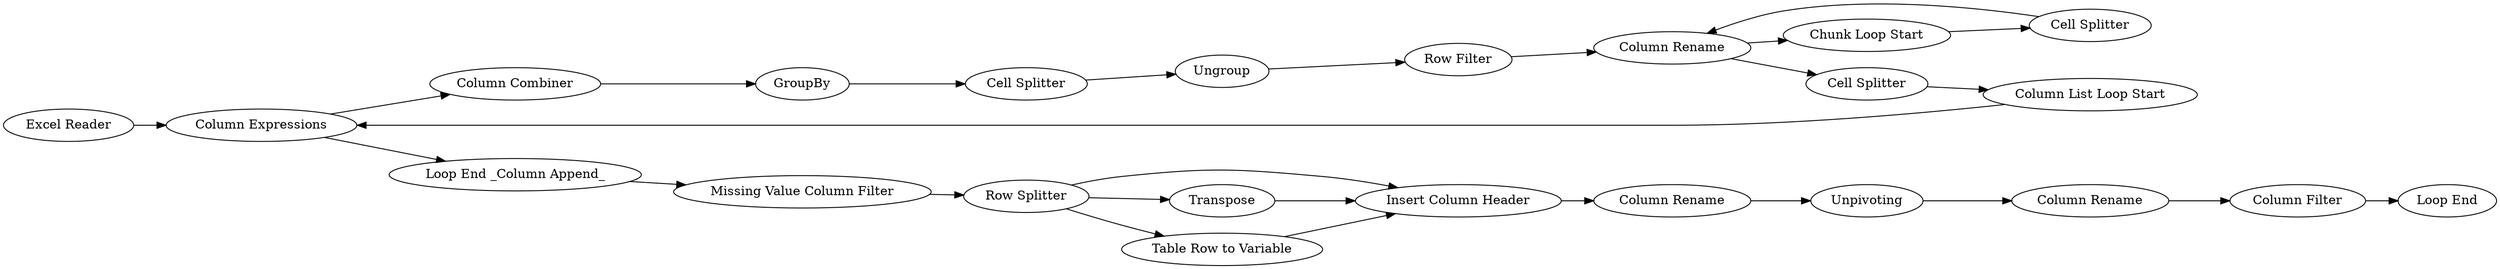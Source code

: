 digraph {
	10 [label="Excel Reader"]
	15 [label="Cell Splitter"]
	18 [label="Chunk Loop Start"]
	20 [label=Ungroup]
	21 [label="Cell Splitter"]
	6 [label="Column Expressions"]
	11 [label="Column Combiner"]
	12 [label=GroupBy]
	13 [label="Cell Splitter"]
	14 [label=Ungroup]
	19 [label="Row Filter"]
	20 [label="Column Rename"]
	27 [label=Unpivoting]
	29 [label="Loop End"]
	3 [label="Column List Loop Start"]
	6 [label="Column Expressions"]
	7 [label="Loop End _Column Append_"]
	34 [label="Missing Value Column Filter"]
	36 [label="Column Filter"]
	23 [label="Insert Column Header"]
	25 [label=Transpose]
	26 [label="Row Splitter"]
	33 [label="Table Row to Variable"]
	35 [label="Column Rename"]
	38 [label="Column Rename"]
	6 -> 11
	11 -> 12
	12 -> 13
	13 -> 14
	14 -> 19
	19 -> 20
	3 -> 6
	6 -> 7
	7 -> 34
	23 -> 35
	25 -> 23
	26 -> 25
	26 -> 33
	26 -> 23
	33 -> 23
	10 -> 6
	15 -> 20
	18 -> 15
	20 -> 21
	21 -> 3
	20 -> 18
	27 -> 38
	34 -> 26
	36 -> 29
	35 -> 27
	38 -> 36
	rankdir=LR
}
